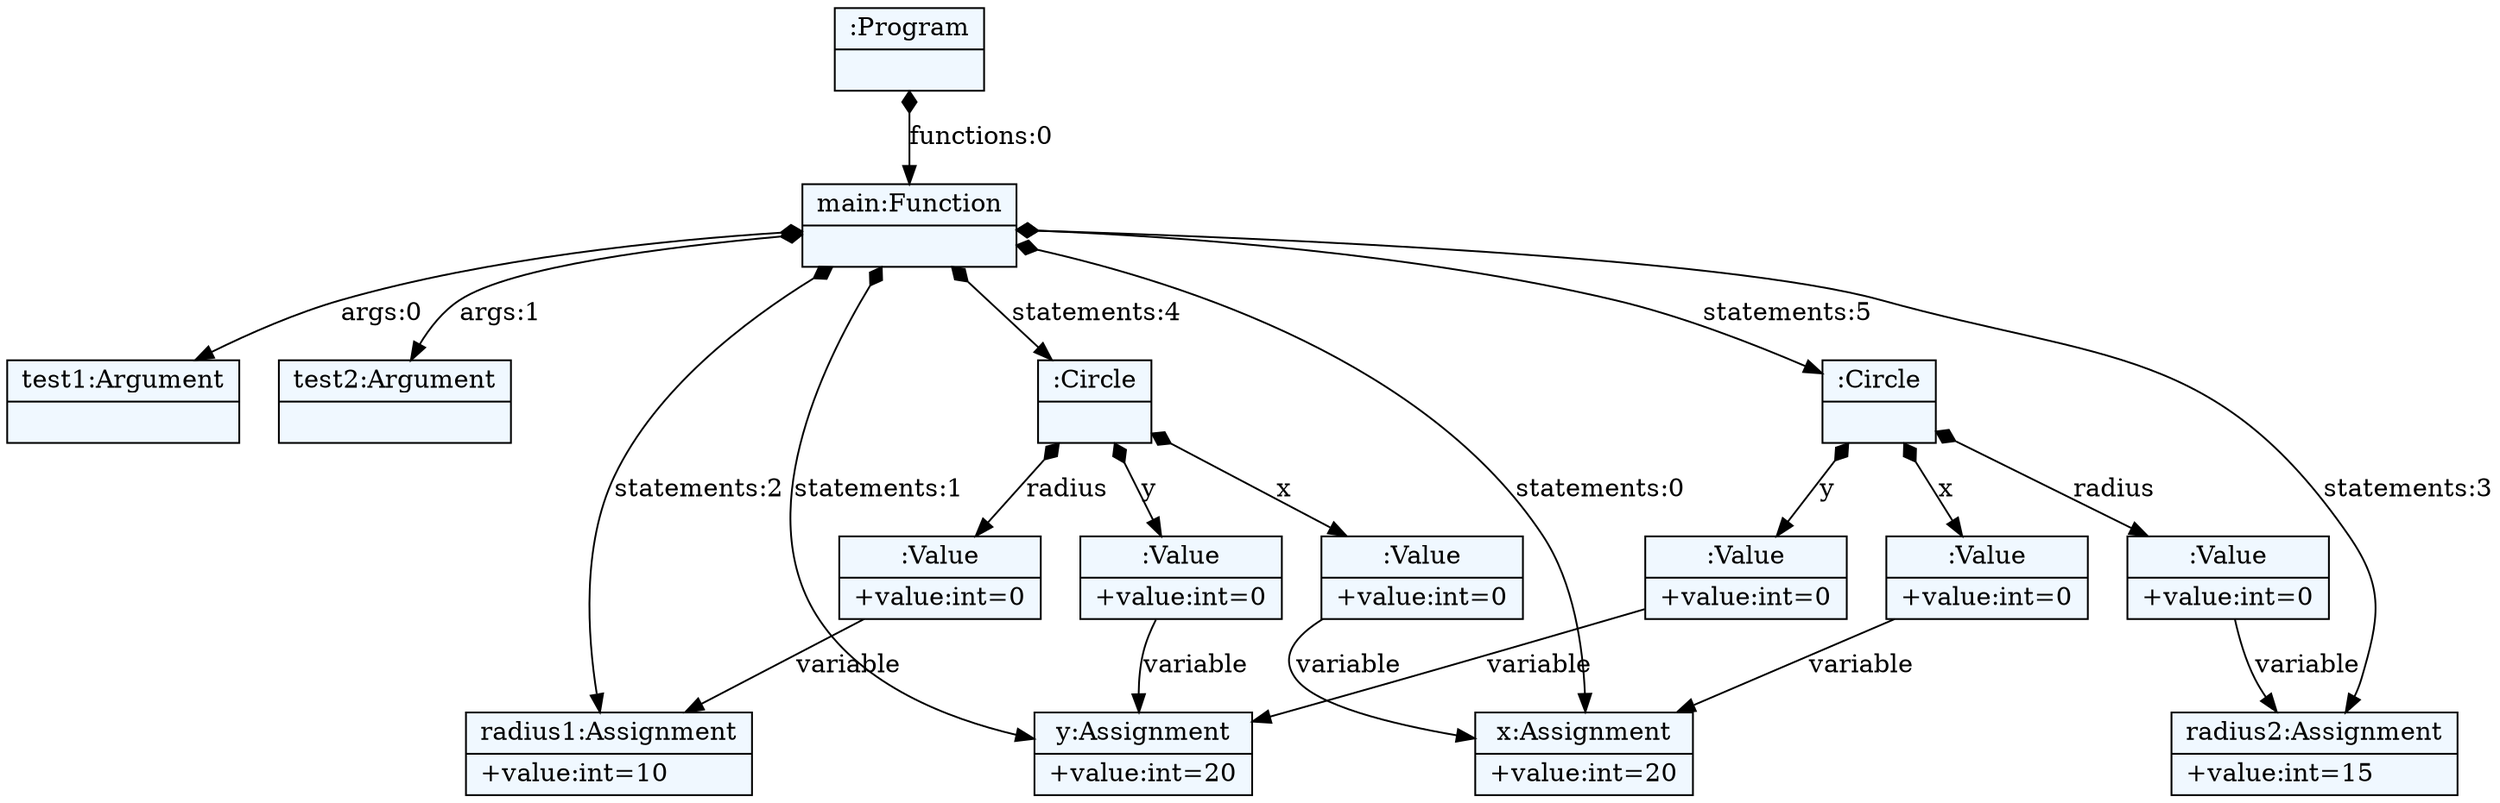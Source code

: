 
    digraph textX {
    fontname = "Bitstream Vera Sans"
    fontsize = 8
    node[
        shape=record,
        style=filled,
        fillcolor=aliceblue
    ]
    nodesep = 0.3
    edge[dir=black,arrowtail=empty]


140076793324112 -> 140076793324736 [label="functions:0" arrowtail=diamond dir=both]
140076793324736 -> 140076793356096 [label="args:0" arrowtail=diamond dir=both]
140076793356096[label="{test1:Argument|}"]
140076793324736 -> 140076793355712 [label="args:1" arrowtail=diamond dir=both]
140076793355712[label="{test2:Argument|}"]
140076793324736 -> 140076793355760 [label="statements:0" arrowtail=diamond dir=both]
140076793355760[label="{x:Assignment|+value:int=20\l}"]
140076793324736 -> 140076793354896 [label="statements:1" arrowtail=diamond dir=both]
140076793354896[label="{y:Assignment|+value:int=20\l}"]
140076793324736 -> 140076793354944 [label="statements:2" arrowtail=diamond dir=both]
140076793354944[label="{radius1:Assignment|+value:int=10\l}"]
140076793324736 -> 140076793355232 [label="statements:3" arrowtail=diamond dir=both]
140076793355232[label="{radius2:Assignment|+value:int=15\l}"]
140076793324736 -> 140076793355280 [label="statements:4" arrowtail=diamond dir=both]
140076793355280 -> 140076793354416 [label="x" arrowtail=diamond dir=both]
140076793354416 -> 140076793355760 [label="variable" ]
140076793354416[label="{:Value|+value:int=0\l}"]
140076793355280 -> 140076793354800 [label="y" arrowtail=diamond dir=both]
140076793354800 -> 140076793354896 [label="variable" ]
140076793354800[label="{:Value|+value:int=0\l}"]
140076793355280 -> 140076793354560 [label="radius" arrowtail=diamond dir=both]
140076793354560 -> 140076793354944 [label="variable" ]
140076793354560[label="{:Value|+value:int=0\l}"]
140076793355280[label="{:Circle|}"]
140076793324736 -> 140076793354608 [label="statements:5" arrowtail=diamond dir=both]
140076793354608 -> 140076793015264 [label="x" arrowtail=diamond dir=both]
140076793015264 -> 140076793355760 [label="variable" ]
140076793015264[label="{:Value|+value:int=0\l}"]
140076793354608 -> 140076793014928 [label="y" arrowtail=diamond dir=both]
140076793014928 -> 140076793354896 [label="variable" ]
140076793014928[label="{:Value|+value:int=0\l}"]
140076793354608 -> 140076793014112 [label="radius" arrowtail=diamond dir=both]
140076793014112 -> 140076793355232 [label="variable" ]
140076793014112[label="{:Value|+value:int=0\l}"]
140076793354608[label="{:Circle|}"]
140076793324736[label="{main:Function|}"]
140076793324112[label="{:Program|}"]

}
